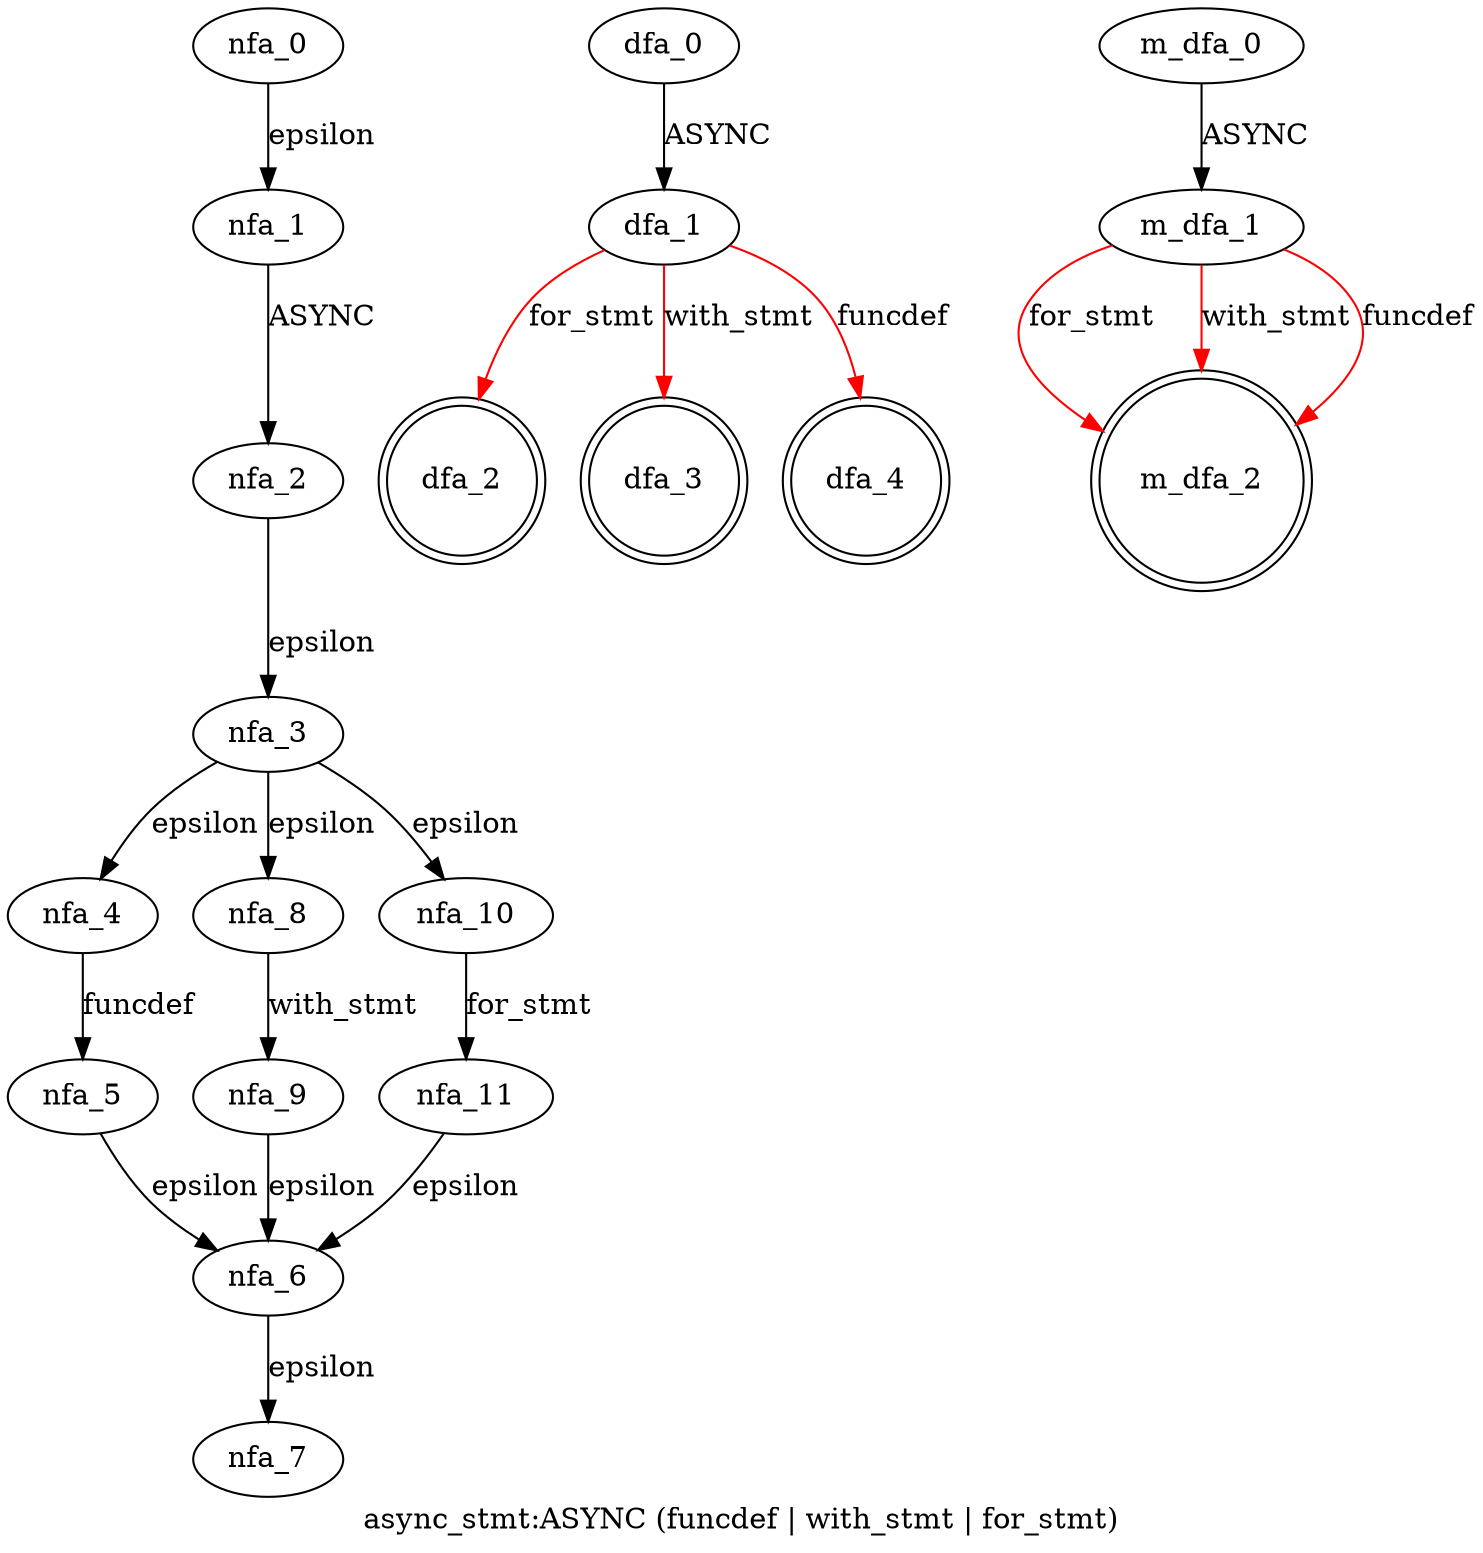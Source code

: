 digraph async_stmt {
 graph[label="async_stmt:ASYNC (funcdef | with_stmt | for_stmt)"]
 subgraph async_stmt_nfa {
  nfa_0->nfa_1[label="epsilon"]
  nfa_1->nfa_2[label="ASYNC"]
  nfa_2->nfa_3[label="epsilon"]
  nfa_3->nfa_4[label="epsilon"]
  nfa_4->nfa_5[label="funcdef"]
  nfa_5->nfa_6[label="epsilon"]
  nfa_6->nfa_7[label="epsilon"]
  nfa_3->nfa_8[label="epsilon"]
  nfa_8->nfa_9[label="with_stmt"]
  nfa_9->nfa_6[label="epsilon"]
  nfa_3->nfa_10[label="epsilon"]
  nfa_10->nfa_11[label="for_stmt"]
  nfa_11->nfa_6[label="epsilon"]
  }
 subgraph async_stmt_dfa {
  dfa_0->dfa_1[label="ASYNC"]
  dfa_1->dfa_2[label="for_stmt",color=red]
  dfa_1->dfa_3[label="with_stmt",color=red]
  dfa_1->dfa_4[label="funcdef",color=red]
  dfa_2[shape=doublecircle]
  dfa_3[shape=doublecircle]
  dfa_4[shape=doublecircle]
  }
 subgraph async_stmt_m_dfa {
  m_dfa_0->m_dfa_1[label="ASYNC"]
  m_dfa_1->m_dfa_2[label="for_stmt",color=red]
  m_dfa_1->m_dfa_2[label="with_stmt",color=red]
  m_dfa_1->m_dfa_2[label="funcdef",color=red]
  m_dfa_2[shape=doublecircle]
  }
}
